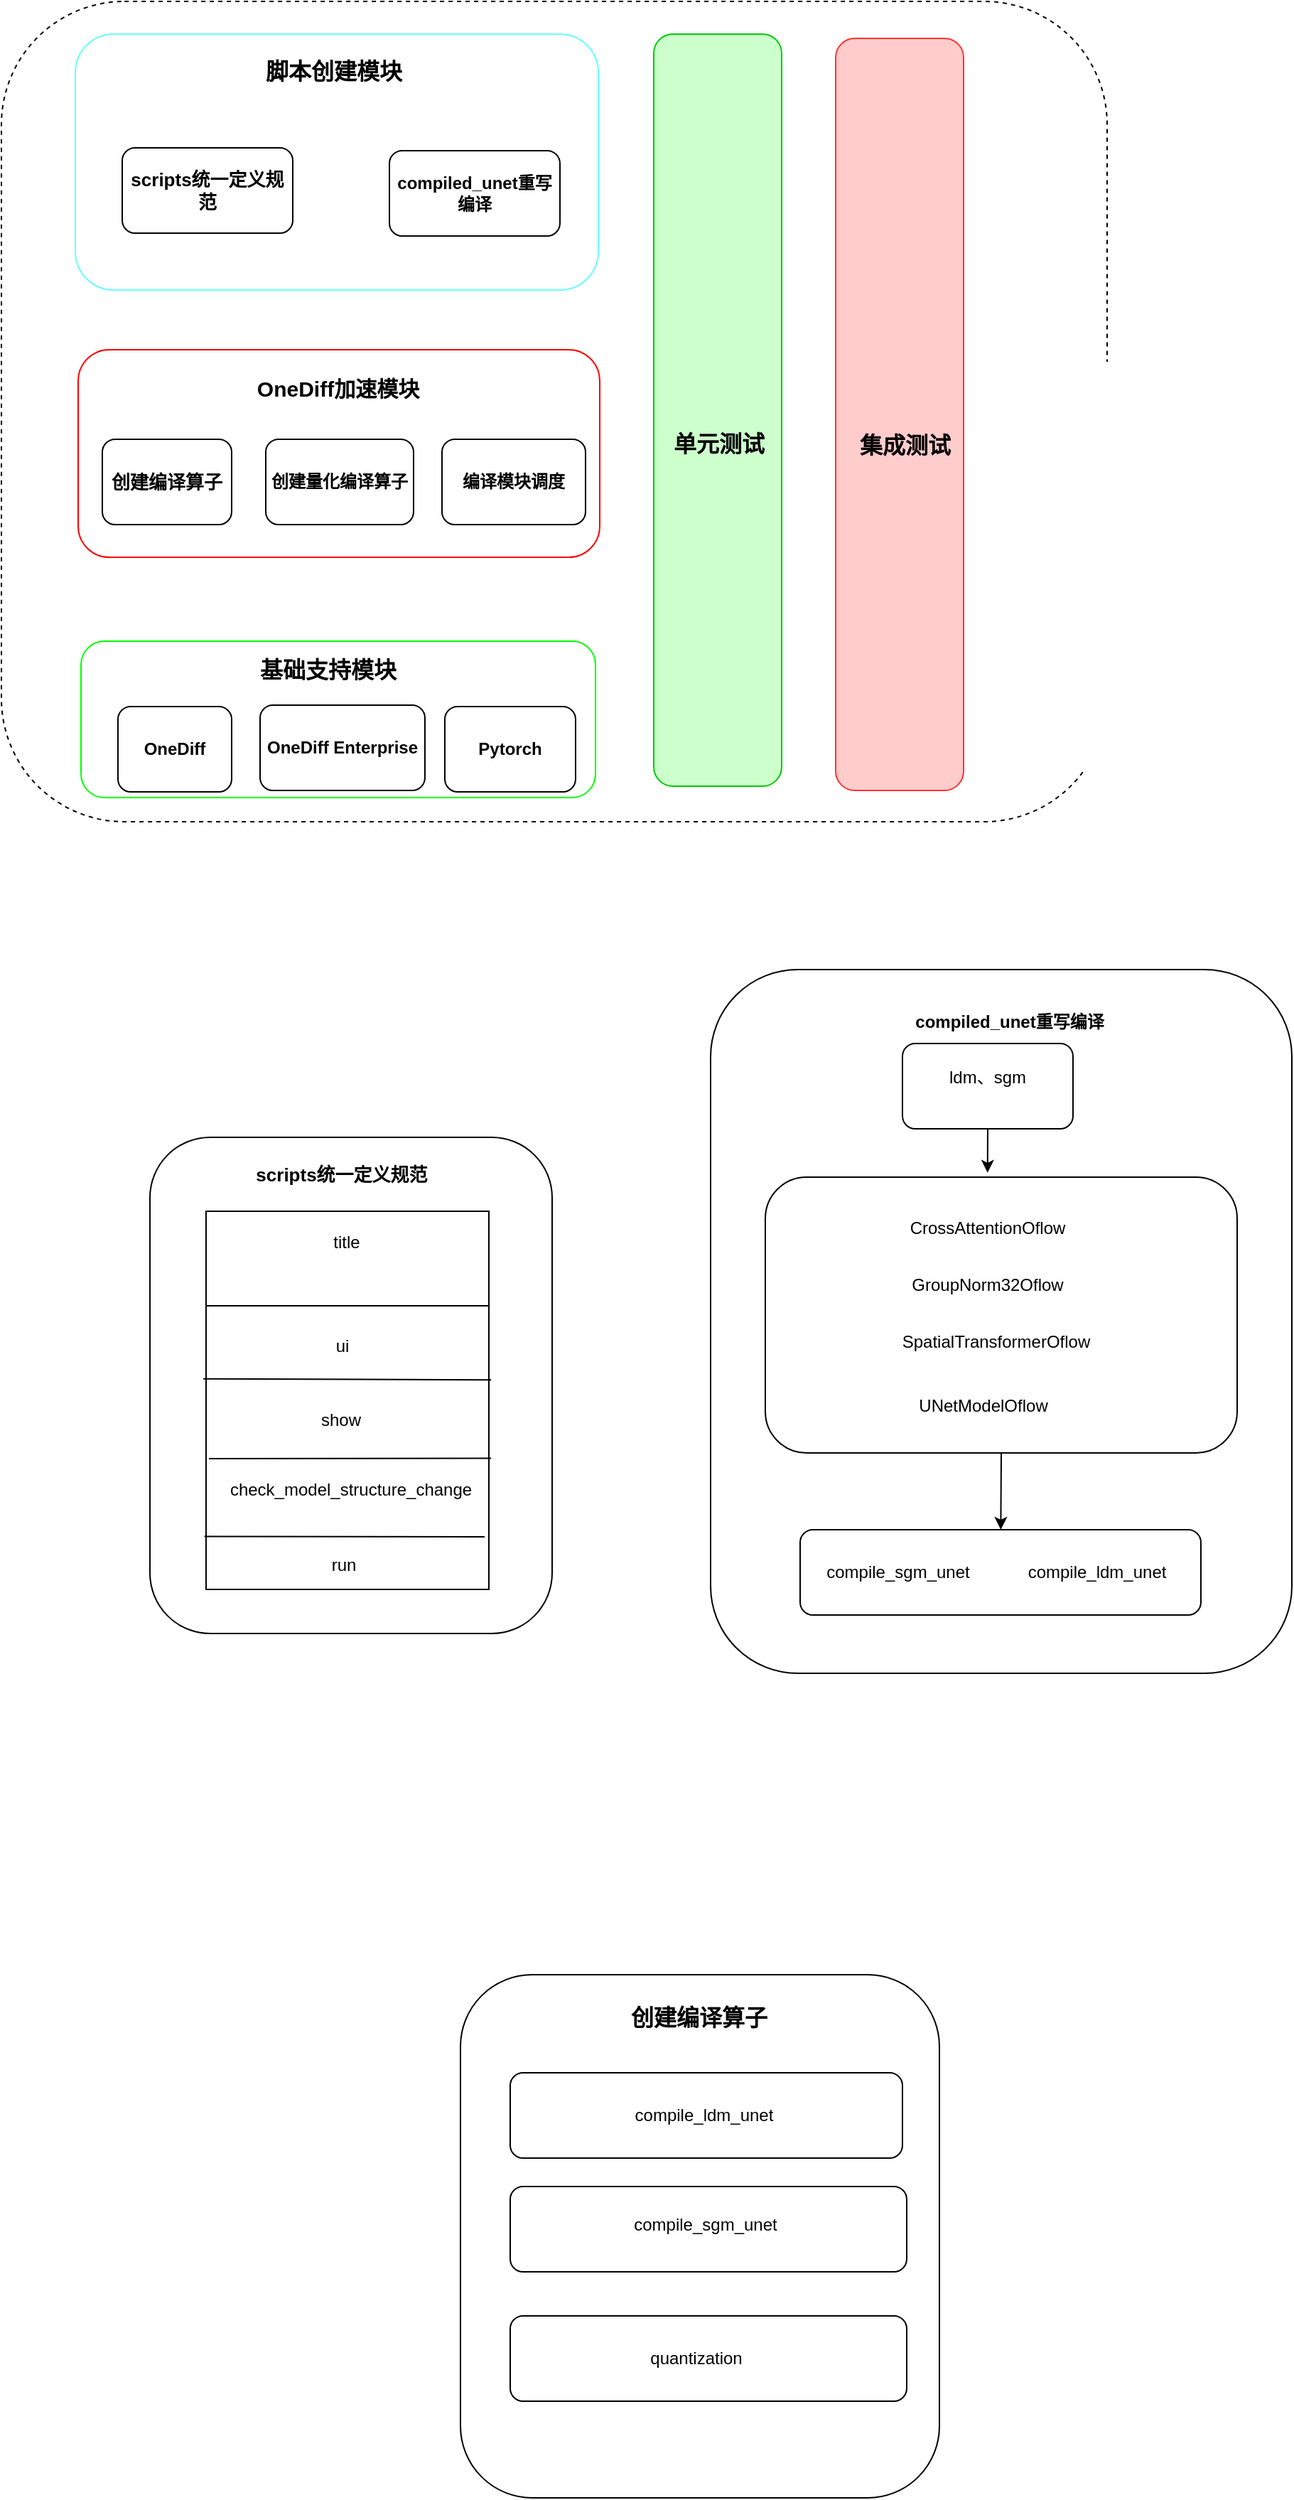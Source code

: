 <mxfile version="24.2.5" type="github">
  <diagram name="Page-1" id="97916047-d0de-89f5-080d-49f4d83e522f">
    <mxGraphModel dx="659" dy="824" grid="0" gridSize="10" guides="1" tooltips="1" connect="1" arrows="1" fold="1" page="0" pageScale="1.5" pageWidth="1169" pageHeight="827" background="none" math="0" shadow="0">
      <root>
        <mxCell id="0" />
        <mxCell id="1" parent="0" />
        <mxCell id="3dde4Ce0lxf_R7vCzBcz-161" value="" style="rounded=1;whiteSpace=wrap;html=1;" vertex="1" parent="1">
          <mxGeometry x="954" y="842" width="409" height="495" as="geometry" />
        </mxCell>
        <mxCell id="3dde4Ce0lxf_R7vCzBcz-182" value="" style="rounded=1;whiteSpace=wrap;html=1;" vertex="1" parent="1">
          <mxGeometry x="992.5" y="988" width="332" height="194" as="geometry" />
        </mxCell>
        <mxCell id="3dde4Ce0lxf_R7vCzBcz-90" value="" style="rounded=1;whiteSpace=wrap;html=1;dashed=1;" vertex="1" parent="1">
          <mxGeometry x="455" y="161" width="778" height="577" as="geometry" />
        </mxCell>
        <mxCell id="3dde4Ce0lxf_R7vCzBcz-69" value="&lt;div style=&quot;&quot;&gt;&lt;br&gt;&lt;/div&gt;" style="rounded=1;whiteSpace=wrap;html=1;strokeColor=#66FFFF;align=center;" vertex="1" parent="1">
          <mxGeometry x="507" y="184" width="368" height="180" as="geometry" />
        </mxCell>
        <mxCell id="3dde4Ce0lxf_R7vCzBcz-70" value="&lt;font face=&quot;Verdana&quot; style=&quot;font-size: 16px;&quot;&gt;&lt;b&gt;脚本创建模块&lt;/b&gt;&lt;/font&gt;" style="text;html=1;align=center;verticalAlign=middle;whiteSpace=wrap;rounded=0;" vertex="1" parent="1">
          <mxGeometry x="640" y="195" width="98" height="30" as="geometry" />
        </mxCell>
        <mxCell id="3dde4Ce0lxf_R7vCzBcz-71" value="&lt;b&gt;&lt;font style=&quot;font-size: 13px;&quot;&gt;scripts统一定义规范&lt;/font&gt;&lt;/b&gt;" style="rounded=1;whiteSpace=wrap;html=1;" vertex="1" parent="1">
          <mxGeometry x="540" y="264" width="120" height="60" as="geometry" />
        </mxCell>
        <mxCell id="3dde4Ce0lxf_R7vCzBcz-72" value="&lt;b&gt;compiled_unet重写编译&lt;/b&gt;" style="rounded=1;whiteSpace=wrap;html=1;" vertex="1" parent="1">
          <mxGeometry x="728" y="266" width="120" height="60" as="geometry" />
        </mxCell>
        <mxCell id="3dde4Ce0lxf_R7vCzBcz-73" style="edgeStyle=orthogonalEdgeStyle;rounded=0;orthogonalLoop=1;jettySize=auto;html=1;exitX=0.5;exitY=1;exitDx=0;exitDy=0;" edge="1" parent="1" source="3dde4Ce0lxf_R7vCzBcz-69" target="3dde4Ce0lxf_R7vCzBcz-69">
          <mxGeometry relative="1" as="geometry" />
        </mxCell>
        <mxCell id="3dde4Ce0lxf_R7vCzBcz-74" value="" style="rounded=1;whiteSpace=wrap;html=1;strokeColor=#FF0000;" vertex="1" parent="1">
          <mxGeometry x="509" y="406" width="367" height="146" as="geometry" />
        </mxCell>
        <mxCell id="3dde4Ce0lxf_R7vCzBcz-75" value="&lt;font style=&quot;font-size: 15px;&quot;&gt;&lt;b&gt;OneDiff加速模块&lt;/b&gt;&lt;/font&gt;" style="text;html=1;align=center;verticalAlign=middle;whiteSpace=wrap;rounded=0;" vertex="1" parent="1">
          <mxGeometry x="631" y="418" width="122" height="30" as="geometry" />
        </mxCell>
        <mxCell id="3dde4Ce0lxf_R7vCzBcz-76" value="&lt;span style=&quot;font-size: 13px;&quot;&gt;&lt;b&gt;创建编译算子&lt;/b&gt;&lt;/span&gt;" style="rounded=1;whiteSpace=wrap;html=1;" vertex="1" parent="1">
          <mxGeometry x="526" y="469" width="91" height="60" as="geometry" />
        </mxCell>
        <mxCell id="3dde4Ce0lxf_R7vCzBcz-77" value="&lt;b&gt;创建量化编译算子&lt;/b&gt;" style="rounded=1;whiteSpace=wrap;html=1;" vertex="1" parent="1">
          <mxGeometry x="641" y="469" width="104" height="60" as="geometry" />
        </mxCell>
        <mxCell id="3dde4Ce0lxf_R7vCzBcz-78" value="&lt;b&gt;编译模块调度&lt;/b&gt;" style="rounded=1;whiteSpace=wrap;html=1;" vertex="1" parent="1">
          <mxGeometry x="765" y="469" width="101" height="60" as="geometry" />
        </mxCell>
        <mxCell id="3dde4Ce0lxf_R7vCzBcz-80" value="&lt;span style=&quot;color: rgba(0, 0, 0, 0); font-family: monospace; font-size: 0px; text-align: start; text-wrap: nowrap;&quot;&gt;%3CmxGraphModel%3E%3Croot%3E%3CmxCell%20id%3D%220%22%2F%3E%3CmxCell%20id%3D%221%22%20parent%3D%220%22%2F%3E%3CmxCell%20id%3D%222%22%20value%3D%22%26lt%3Bfont%20face%3D%26quot%3BVerdana%26quot%3B%20style%3D%26quot%3Bfont-size%3A%2016px%3B%26quot%3B%26gt%3B%26lt%3Bb%26gt%3B%E8%84%9A%E6%9C%AC%E5%88%9B%E5%BB%BA%E6%A8%A1%E5%9D%97%26lt%3B%2Fb%26gt%3B%26lt%3B%2Ffont%26gt%3B%22%20style%3D%22text%3Bhtml%3D1%3Balign%3Dcenter%3BverticalAlign%3Dmiddle%3BwhiteSpace%3Dwrap%3Brounded%3D0%3B%22%20vertex%3D%221%22%20parent%3D%221%22%3E%3CmxGeometry%20x%3D%22640%22%20y%3D%22195%22%20width%3D%2298%22%20height%3D%2230%22%20as%3D%22geometry%22%2F%3E%3C%2FmxCell%3E%3C%2Froot%3E%3C%2FmxGraphModel%3E&lt;/span&gt;" style="rounded=1;whiteSpace=wrap;html=1;strokeColor=#00FF00;" vertex="1" parent="1">
          <mxGeometry x="511" y="611" width="362" height="110" as="geometry" />
        </mxCell>
        <mxCell id="3dde4Ce0lxf_R7vCzBcz-81" value="&lt;font face=&quot;Verdana&quot;&gt;&lt;span style=&quot;font-size: 16px;&quot;&gt;&lt;b&gt;基础支持模块&lt;/b&gt;&lt;/span&gt;&lt;/font&gt;" style="text;html=1;align=center;verticalAlign=middle;whiteSpace=wrap;rounded=0;" vertex="1" parent="1">
          <mxGeometry x="636" y="616" width="98" height="30" as="geometry" />
        </mxCell>
        <mxCell id="3dde4Ce0lxf_R7vCzBcz-82" value="&lt;b&gt;OneDiff&lt;/b&gt;" style="rounded=1;whiteSpace=wrap;html=1;" vertex="1" parent="1">
          <mxGeometry x="537" y="657" width="80" height="60" as="geometry" />
        </mxCell>
        <mxCell id="3dde4Ce0lxf_R7vCzBcz-83" value="&lt;b&gt;OneDiff Enterprise&lt;/b&gt;" style="rounded=1;whiteSpace=wrap;html=1;" vertex="1" parent="1">
          <mxGeometry x="637" y="656" width="116" height="60" as="geometry" />
        </mxCell>
        <mxCell id="3dde4Ce0lxf_R7vCzBcz-84" value="&lt;b&gt;Pytorch&lt;/b&gt;" style="rounded=1;whiteSpace=wrap;html=1;" vertex="1" parent="1">
          <mxGeometry x="767" y="657" width="92" height="60" as="geometry" />
        </mxCell>
        <mxCell id="3dde4Ce0lxf_R7vCzBcz-85" value="" style="rounded=1;whiteSpace=wrap;html=1;strokeColor=#00CC00;fillColor=#CCFFCC;" vertex="1" parent="1">
          <mxGeometry x="914" y="184" width="90" height="529" as="geometry" />
        </mxCell>
        <mxCell id="3dde4Ce0lxf_R7vCzBcz-87" value="&lt;font face=&quot;Verdana&quot;&gt;&lt;span style=&quot;font-size: 16px;&quot;&gt;&lt;b&gt;单元测试&lt;/b&gt;&lt;/span&gt;&lt;/font&gt;" style="text;html=1;align=center;verticalAlign=middle;whiteSpace=wrap;rounded=0;" vertex="1" parent="1">
          <mxGeometry x="911" y="457" width="98" height="30" as="geometry" />
        </mxCell>
        <mxCell id="3dde4Ce0lxf_R7vCzBcz-88" value="" style="rounded=1;whiteSpace=wrap;html=1;strokeColor=#FF3333;fillColor=#FFCCCC;" vertex="1" parent="1">
          <mxGeometry x="1042" y="187" width="90" height="529" as="geometry" />
        </mxCell>
        <mxCell id="3dde4Ce0lxf_R7vCzBcz-89" value="&lt;font face=&quot;Verdana&quot;&gt;&lt;span style=&quot;font-size: 16px;&quot;&gt;&lt;b&gt;集成测试&lt;/b&gt;&lt;/span&gt;&lt;/font&gt;" style="text;html=1;align=center;verticalAlign=middle;whiteSpace=wrap;rounded=0;" vertex="1" parent="1">
          <mxGeometry x="1042" y="458" width="98" height="30" as="geometry" />
        </mxCell>
        <mxCell id="3dde4Ce0lxf_R7vCzBcz-135" value="" style="rounded=1;whiteSpace=wrap;html=1;" vertex="1" parent="1">
          <mxGeometry x="559.5" y="960" width="283" height="349" as="geometry" />
        </mxCell>
        <mxCell id="3dde4Ce0lxf_R7vCzBcz-138" value="&lt;b&gt;&lt;font style=&quot;font-size: 13px;&quot;&gt;scripts统一定义规范&lt;/font&gt;&lt;/b&gt;" style="text;html=1;align=center;verticalAlign=middle;whiteSpace=wrap;rounded=0;" vertex="1" parent="1">
          <mxGeometry x="633" y="971" width="123" height="30" as="geometry" />
        </mxCell>
        <mxCell id="3dde4Ce0lxf_R7vCzBcz-141" value="" style="rounded=0;whiteSpace=wrap;html=1;" vertex="1" parent="1">
          <mxGeometry x="599" y="1012" width="199" height="266" as="geometry" />
        </mxCell>
        <mxCell id="3dde4Ce0lxf_R7vCzBcz-146" value="title" style="text;html=1;align=center;verticalAlign=middle;whiteSpace=wrap;rounded=0;" vertex="1" parent="1">
          <mxGeometry x="668" y="1019" width="60" height="30" as="geometry" />
        </mxCell>
        <mxCell id="3dde4Ce0lxf_R7vCzBcz-149" value="ui" style="text;html=1;align=center;verticalAlign=middle;whiteSpace=wrap;rounded=0;" vertex="1" parent="1">
          <mxGeometry x="665" y="1092" width="60" height="30" as="geometry" />
        </mxCell>
        <mxCell id="3dde4Ce0lxf_R7vCzBcz-150" value="show" style="text;html=1;align=center;verticalAlign=middle;whiteSpace=wrap;rounded=0;" vertex="1" parent="1">
          <mxGeometry x="664" y="1144" width="60" height="30" as="geometry" />
        </mxCell>
        <mxCell id="3dde4Ce0lxf_R7vCzBcz-153" value="check_model_structure_change" style="text;html=1;align=center;verticalAlign=middle;whiteSpace=wrap;rounded=0;" vertex="1" parent="1">
          <mxGeometry x="649" y="1146" width="104" height="123" as="geometry" />
        </mxCell>
        <mxCell id="3dde4Ce0lxf_R7vCzBcz-155" value="" style="endArrow=none;html=1;rounded=0;exitX=0;exitY=0.25;exitDx=0;exitDy=0;entryX=1;entryY=0.25;entryDx=0;entryDy=0;" edge="1" parent="1" source="3dde4Ce0lxf_R7vCzBcz-141" target="3dde4Ce0lxf_R7vCzBcz-141">
          <mxGeometry width="50" height="50" relative="1" as="geometry">
            <mxPoint x="888" y="991" as="sourcePoint" />
            <mxPoint x="938" y="941" as="targetPoint" />
          </mxGeometry>
        </mxCell>
        <mxCell id="3dde4Ce0lxf_R7vCzBcz-156" value="run" style="text;html=1;align=center;verticalAlign=middle;whiteSpace=wrap;rounded=0;" vertex="1" parent="1">
          <mxGeometry x="666" y="1246" width="60" height="30" as="geometry" />
        </mxCell>
        <mxCell id="3dde4Ce0lxf_R7vCzBcz-157" value="" style="endArrow=none;html=1;rounded=0;exitX=-0.01;exitY=0.443;exitDx=0;exitDy=0;exitPerimeter=0;entryX=1.008;entryY=0.446;entryDx=0;entryDy=0;entryPerimeter=0;" edge="1" parent="1" source="3dde4Ce0lxf_R7vCzBcz-141" target="3dde4Ce0lxf_R7vCzBcz-141">
          <mxGeometry width="50" height="50" relative="1" as="geometry">
            <mxPoint x="941" y="991" as="sourcePoint" />
            <mxPoint x="991" y="941" as="targetPoint" />
          </mxGeometry>
        </mxCell>
        <mxCell id="3dde4Ce0lxf_R7vCzBcz-158" value="" style="endArrow=none;html=1;rounded=0;entryX=1.008;entryY=0.653;entryDx=0;entryDy=0;entryPerimeter=0;" edge="1" parent="1" target="3dde4Ce0lxf_R7vCzBcz-141">
          <mxGeometry width="50" height="50" relative="1" as="geometry">
            <mxPoint x="601" y="1186" as="sourcePoint" />
            <mxPoint x="991" y="941" as="targetPoint" />
          </mxGeometry>
        </mxCell>
        <mxCell id="3dde4Ce0lxf_R7vCzBcz-159" value="" style="endArrow=none;html=1;rounded=0;exitX=-0.006;exitY=0.86;exitDx=0;exitDy=0;exitPerimeter=0;" edge="1" parent="1" source="3dde4Ce0lxf_R7vCzBcz-141">
          <mxGeometry width="50" height="50" relative="1" as="geometry">
            <mxPoint x="941" y="991" as="sourcePoint" />
            <mxPoint x="795" y="1241" as="targetPoint" />
          </mxGeometry>
        </mxCell>
        <mxCell id="3dde4Ce0lxf_R7vCzBcz-162" value="&lt;b&gt;compiled_unet重写编译&lt;/b&gt;" style="text;html=1;align=center;verticalAlign=middle;whiteSpace=wrap;rounded=0;" vertex="1" parent="1">
          <mxGeometry x="1056" y="864" width="217" height="30" as="geometry" />
        </mxCell>
        <mxCell id="3dde4Ce0lxf_R7vCzBcz-171" value="GroupNorm32Oflow" style="text;html=1;align=center;verticalAlign=middle;whiteSpace=wrap;rounded=0;" vertex="1" parent="1">
          <mxGeometry x="1119" y="1049" width="60" height="30" as="geometry" />
        </mxCell>
        <mxCell id="3dde4Ce0lxf_R7vCzBcz-172" value="SpatialTransformerOflow" style="text;html=1;align=center;verticalAlign=middle;whiteSpace=wrap;rounded=0;" vertex="1" parent="1">
          <mxGeometry x="1125" y="1089" width="60" height="30" as="geometry" />
        </mxCell>
        <mxCell id="3dde4Ce0lxf_R7vCzBcz-174" value="UNetModelOflow" style="text;html=1;align=center;verticalAlign=middle;whiteSpace=wrap;rounded=0;" vertex="1" parent="1">
          <mxGeometry x="1115.5" y="1134" width="60" height="30" as="geometry" />
        </mxCell>
        <mxCell id="3dde4Ce0lxf_R7vCzBcz-179" value="" style="rounded=1;whiteSpace=wrap;html=1;" vertex="1" parent="1">
          <mxGeometry x="1089" y="894" width="120" height="60" as="geometry" />
        </mxCell>
        <mxCell id="3dde4Ce0lxf_R7vCzBcz-180" value="ldm、sgm" style="text;html=1;align=center;verticalAlign=middle;whiteSpace=wrap;rounded=0;" vertex="1" parent="1">
          <mxGeometry x="1119" y="903" width="60" height="30" as="geometry" />
        </mxCell>
        <mxCell id="3dde4Ce0lxf_R7vCzBcz-181" value="CrossAttentionOflow" style="text;html=1;align=center;verticalAlign=middle;whiteSpace=wrap;rounded=0;" vertex="1" parent="1">
          <mxGeometry x="1119" y="1009" width="60" height="30" as="geometry" />
        </mxCell>
        <mxCell id="3dde4Ce0lxf_R7vCzBcz-185" value="" style="endArrow=classic;html=1;rounded=0;exitX=0.5;exitY=1;exitDx=0;exitDy=0;entryX=0.471;entryY=-0.016;entryDx=0;entryDy=0;entryPerimeter=0;" edge="1" parent="1" source="3dde4Ce0lxf_R7vCzBcz-179" target="3dde4Ce0lxf_R7vCzBcz-182">
          <mxGeometry width="50" height="50" relative="1" as="geometry">
            <mxPoint x="919" y="1309" as="sourcePoint" />
            <mxPoint x="969" y="1259" as="targetPoint" />
          </mxGeometry>
        </mxCell>
        <mxCell id="3dde4Ce0lxf_R7vCzBcz-188" value="" style="endArrow=classic;html=1;rounded=0;exitX=0.5;exitY=1;exitDx=0;exitDy=0;" edge="1" parent="1" source="3dde4Ce0lxf_R7vCzBcz-182" target="3dde4Ce0lxf_R7vCzBcz-189">
          <mxGeometry width="50" height="50" relative="1" as="geometry">
            <mxPoint x="941" y="1096" as="sourcePoint" />
            <mxPoint x="991" y="1046" as="targetPoint" />
          </mxGeometry>
        </mxCell>
        <mxCell id="3dde4Ce0lxf_R7vCzBcz-189" value="" style="rounded=1;whiteSpace=wrap;html=1;" vertex="1" parent="1">
          <mxGeometry x="1017" y="1236" width="282" height="60" as="geometry" />
        </mxCell>
        <mxCell id="3dde4Ce0lxf_R7vCzBcz-191" value="compile_sgm_unet" style="text;html=1;align=center;verticalAlign=middle;whiteSpace=wrap;rounded=0;" vertex="1" parent="1">
          <mxGeometry x="1009" y="1251" width="154" height="30" as="geometry" />
        </mxCell>
        <mxCell id="3dde4Ce0lxf_R7vCzBcz-192" value="compile_ldm_unet" style="text;html=1;align=center;verticalAlign=middle;whiteSpace=wrap;rounded=0;" vertex="1" parent="1">
          <mxGeometry x="1196" y="1251" width="60" height="30" as="geometry" />
        </mxCell>
        <mxCell id="3dde4Ce0lxf_R7vCzBcz-193" value="" style="rounded=1;whiteSpace=wrap;html=1;" vertex="1" parent="1">
          <mxGeometry x="778" y="1549" width="337" height="368" as="geometry" />
        </mxCell>
        <mxCell id="3dde4Ce0lxf_R7vCzBcz-194" value="&lt;b style=&quot;&quot;&gt;&lt;font style=&quot;font-size: 16px;&quot;&gt;创建编译算子&lt;/font&gt;&lt;/b&gt;" style="text;html=1;align=center;verticalAlign=middle;whiteSpace=wrap;rounded=0;" vertex="1" parent="1">
          <mxGeometry x="866" y="1564" width="160" height="30" as="geometry" />
        </mxCell>
        <mxCell id="3dde4Ce0lxf_R7vCzBcz-195" value="" style="rounded=1;whiteSpace=wrap;html=1;" vertex="1" parent="1">
          <mxGeometry x="813" y="1618" width="276" height="60" as="geometry" />
        </mxCell>
        <mxCell id="3dde4Ce0lxf_R7vCzBcz-196" value="" style="rounded=1;whiteSpace=wrap;html=1;" vertex="1" parent="1">
          <mxGeometry x="813" y="1698" width="279" height="60" as="geometry" />
        </mxCell>
        <mxCell id="3dde4Ce0lxf_R7vCzBcz-197" value="" style="rounded=1;whiteSpace=wrap;html=1;" vertex="1" parent="1">
          <mxGeometry x="813" y="1789" width="279" height="60" as="geometry" />
        </mxCell>
        <mxCell id="3dde4Ce0lxf_R7vCzBcz-198" value="compile_sgm_unet" style="text;html=1;align=center;verticalAlign=middle;whiteSpace=wrap;rounded=0;" vertex="1" parent="1">
          <mxGeometry x="899" y="1710" width="103" height="30" as="geometry" />
        </mxCell>
        <mxCell id="3dde4Ce0lxf_R7vCzBcz-199" value="compile_ldm_unet" style="text;html=1;align=center;verticalAlign=middle;whiteSpace=wrap;rounded=0;" vertex="1" parent="1">
          <mxGeometry x="898" y="1633" width="103" height="30" as="geometry" />
        </mxCell>
        <mxCell id="3dde4Ce0lxf_R7vCzBcz-200" value="quantization" style="text;html=1;align=center;verticalAlign=middle;whiteSpace=wrap;rounded=0;" vertex="1" parent="1">
          <mxGeometry x="914" y="1804" width="60" height="30" as="geometry" />
        </mxCell>
      </root>
    </mxGraphModel>
  </diagram>
</mxfile>
